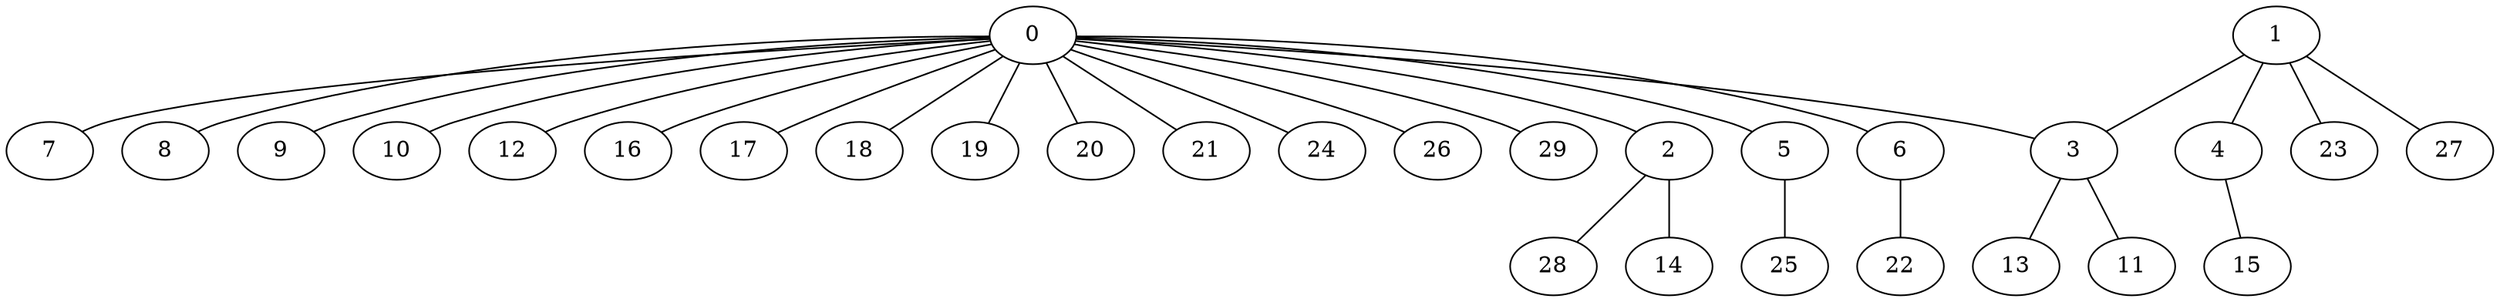 graph G {
  0;
  2;
  3;
  5;
  6;
  7;
  8;
  9;
  10;
  12;
  16;
  17;
  18;
  19;
  20;
  21;
  24;
  26;
  29;
  1;
  4;
  23;
  27;
  14;
  28;
  11;
  13;
  15;
  25;
  22;
   0 -- 2;
   0 -- 3;
   0 -- 5;
   0 -- 6;
   0 -- 7;
   0 -- 8;
   0 -- 9;
   0 -- 10;
   0 -- 12;
   0 -- 16;
   0 -- 17;
   0 -- 18;
   0 -- 19;
   0 -- 20;
   0 -- 21;
   0 -- 24;
   0 -- 26;
   0 -- 29;
   1 -- 3;
   1 -- 4;
   1 -- 23;
   1 -- 27;
   2 -- 14;
   2 -- 28;
   3 -- 11;
   3 -- 13;
   4 -- 15;
   5 -- 25;
   6 -- 22;
}
